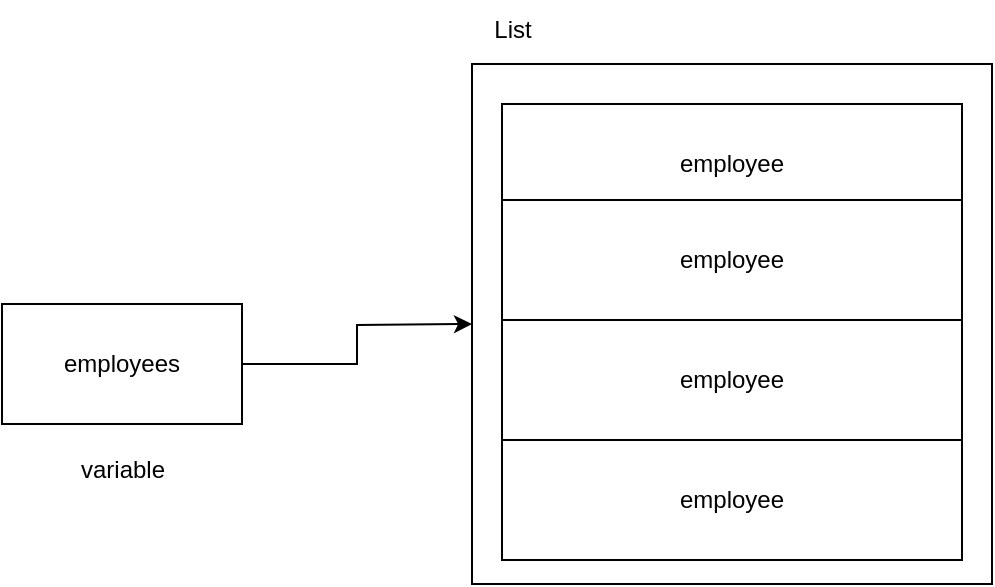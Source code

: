 <mxfile version="26.2.12">
  <diagram name="Page-1" id="NKxkYocL6Ho-95YjFCsY">
    <mxGraphModel dx="788" dy="417" grid="1" gridSize="10" guides="1" tooltips="1" connect="1" arrows="1" fold="1" page="1" pageScale="1" pageWidth="850" pageHeight="1100" math="0" shadow="0">
      <root>
        <mxCell id="0" />
        <mxCell id="1" parent="0" />
        <mxCell id="FIsQ3oBpCCkbk4hruAds-8" value="" style="edgeStyle=orthogonalEdgeStyle;rounded=0;orthogonalLoop=1;jettySize=auto;html=1;" edge="1" parent="1" source="FIsQ3oBpCCkbk4hruAds-1">
          <mxGeometry relative="1" as="geometry">
            <mxPoint x="315" y="210" as="targetPoint" />
          </mxGeometry>
        </mxCell>
        <mxCell id="FIsQ3oBpCCkbk4hruAds-1" value="employees" style="rounded=0;whiteSpace=wrap;html=1;" vertex="1" parent="1">
          <mxGeometry x="80" y="200" width="120" height="60" as="geometry" />
        </mxCell>
        <mxCell id="FIsQ3oBpCCkbk4hruAds-2" value="variable" style="text;html=1;align=center;verticalAlign=middle;resizable=0;points=[];autosize=1;strokeColor=none;fillColor=none;" vertex="1" parent="1">
          <mxGeometry x="105" y="268" width="70" height="30" as="geometry" />
        </mxCell>
        <mxCell id="FIsQ3oBpCCkbk4hruAds-3" value="" style="whiteSpace=wrap;html=1;aspect=fixed;" vertex="1" parent="1">
          <mxGeometry x="315" y="80" width="260" height="260" as="geometry" />
        </mxCell>
        <mxCell id="FIsQ3oBpCCkbk4hruAds-4" value="employee" style="rounded=0;whiteSpace=wrap;html=1;" vertex="1" parent="1">
          <mxGeometry x="330" y="100" width="230" height="60" as="geometry" />
        </mxCell>
        <mxCell id="FIsQ3oBpCCkbk4hruAds-5" value="employee" style="rounded=0;whiteSpace=wrap;html=1;" vertex="1" parent="1">
          <mxGeometry x="330" y="148" width="230" height="60" as="geometry" />
        </mxCell>
        <mxCell id="FIsQ3oBpCCkbk4hruAds-6" value="employee" style="rounded=0;whiteSpace=wrap;html=1;" vertex="1" parent="1">
          <mxGeometry x="330" y="208" width="230" height="60" as="geometry" />
        </mxCell>
        <mxCell id="FIsQ3oBpCCkbk4hruAds-7" value="employee" style="rounded=0;whiteSpace=wrap;html=1;" vertex="1" parent="1">
          <mxGeometry x="330" y="268" width="230" height="60" as="geometry" />
        </mxCell>
        <mxCell id="FIsQ3oBpCCkbk4hruAds-9" value="List" style="text;html=1;align=center;verticalAlign=middle;resizable=0;points=[];autosize=1;strokeColor=none;fillColor=none;" vertex="1" parent="1">
          <mxGeometry x="315" y="48" width="40" height="30" as="geometry" />
        </mxCell>
      </root>
    </mxGraphModel>
  </diagram>
</mxfile>
